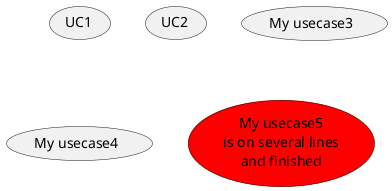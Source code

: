 {
  "sha1": "csi07e18vbk1b9uzlhky0qzsgrnh3sr",
  "insertion": {
    "when": "2024-06-01T09:03:01.987Z",
    "user": "plantuml@gmail.com"
  }
}
@startuml
usecase (UC1)
(UC2)
usecase "My usecase3" as UC3
usecase UC4 as "My usecase4"
usecase UC5 #red as "My usecase5
is on several lines
and finished"

@enduml
